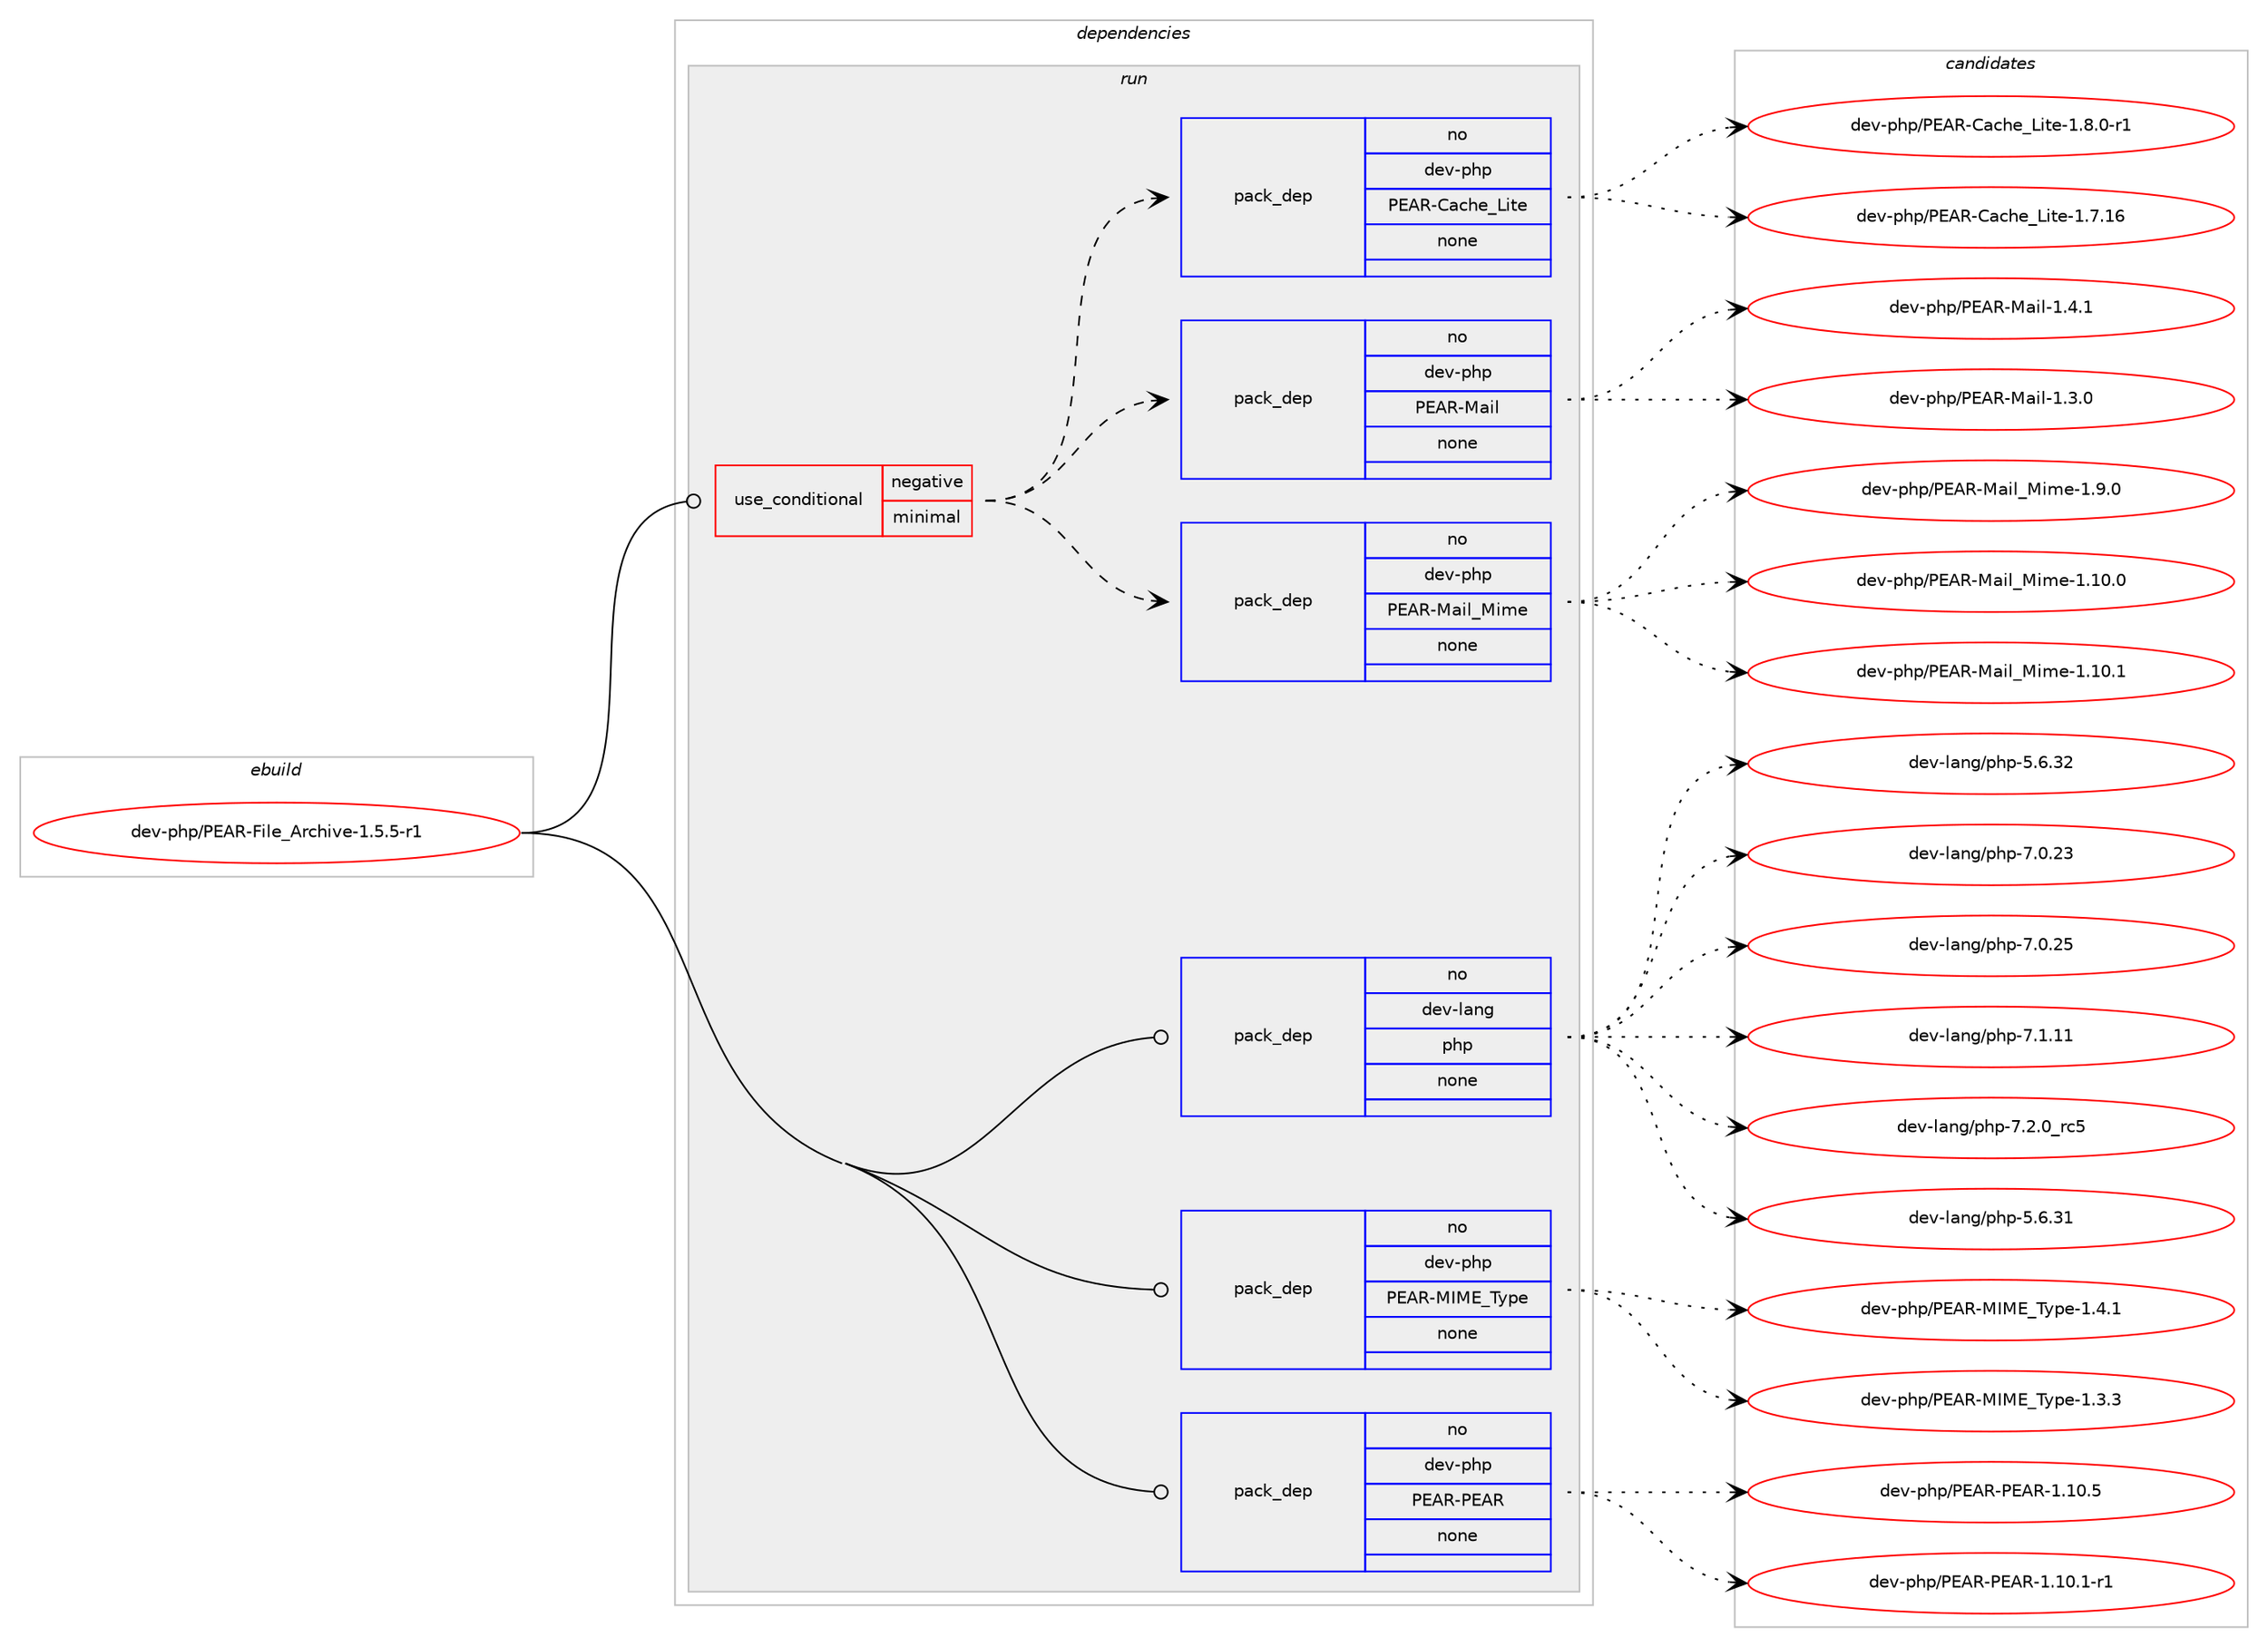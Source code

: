 digraph prolog {

# *************
# Graph options
# *************

newrank=true;
concentrate=true;
compound=true;
graph [rankdir=LR,fontname=Helvetica,fontsize=10,ranksep=1.5];#, ranksep=2.5, nodesep=0.2];
edge  [arrowhead=vee];
node  [fontname=Helvetica,fontsize=10];

# **********
# The ebuild
# **********

subgraph cluster_leftcol {
color=gray;
rank=same;
label=<<i>ebuild</i>>;
id [label="dev-php/PEAR-File_Archive-1.5.5-r1", color=red, width=4, href="../dev-php/PEAR-File_Archive-1.5.5-r1.svg"];
}

# ****************
# The dependencies
# ****************

subgraph cluster_midcol {
color=gray;
label=<<i>dependencies</i>>;
subgraph cluster_compile {
fillcolor="#eeeeee";
style=filled;
label=<<i>compile</i>>;
}
subgraph cluster_compileandrun {
fillcolor="#eeeeee";
style=filled;
label=<<i>compile and run</i>>;
}
subgraph cluster_run {
fillcolor="#eeeeee";
style=filled;
label=<<i>run</i>>;
subgraph cond28343 {
dependency141870 [label=<<TABLE BORDER="0" CELLBORDER="1" CELLSPACING="0" CELLPADDING="4"><TR><TD ROWSPAN="3" CELLPADDING="10">use_conditional</TD></TR><TR><TD>negative</TD></TR><TR><TD>minimal</TD></TR></TABLE>>, shape=none, color=red];
subgraph pack109829 {
dependency141871 [label=<<TABLE BORDER="0" CELLBORDER="1" CELLSPACING="0" CELLPADDING="4" WIDTH="220"><TR><TD ROWSPAN="6" CELLPADDING="30">pack_dep</TD></TR><TR><TD WIDTH="110">no</TD></TR><TR><TD>dev-php</TD></TR><TR><TD>PEAR-Mail_Mime</TD></TR><TR><TD>none</TD></TR><TR><TD></TD></TR></TABLE>>, shape=none, color=blue];
}
dependency141870:e -> dependency141871:w [weight=20,style="dashed",arrowhead="vee"];
subgraph pack109830 {
dependency141872 [label=<<TABLE BORDER="0" CELLBORDER="1" CELLSPACING="0" CELLPADDING="4" WIDTH="220"><TR><TD ROWSPAN="6" CELLPADDING="30">pack_dep</TD></TR><TR><TD WIDTH="110">no</TD></TR><TR><TD>dev-php</TD></TR><TR><TD>PEAR-Mail</TD></TR><TR><TD>none</TD></TR><TR><TD></TD></TR></TABLE>>, shape=none, color=blue];
}
dependency141870:e -> dependency141872:w [weight=20,style="dashed",arrowhead="vee"];
subgraph pack109831 {
dependency141873 [label=<<TABLE BORDER="0" CELLBORDER="1" CELLSPACING="0" CELLPADDING="4" WIDTH="220"><TR><TD ROWSPAN="6" CELLPADDING="30">pack_dep</TD></TR><TR><TD WIDTH="110">no</TD></TR><TR><TD>dev-php</TD></TR><TR><TD>PEAR-Cache_Lite</TD></TR><TR><TD>none</TD></TR><TR><TD></TD></TR></TABLE>>, shape=none, color=blue];
}
dependency141870:e -> dependency141873:w [weight=20,style="dashed",arrowhead="vee"];
}
id:e -> dependency141870:w [weight=20,style="solid",arrowhead="odot"];
subgraph pack109832 {
dependency141874 [label=<<TABLE BORDER="0" CELLBORDER="1" CELLSPACING="0" CELLPADDING="4" WIDTH="220"><TR><TD ROWSPAN="6" CELLPADDING="30">pack_dep</TD></TR><TR><TD WIDTH="110">no</TD></TR><TR><TD>dev-lang</TD></TR><TR><TD>php</TD></TR><TR><TD>none</TD></TR><TR><TD></TD></TR></TABLE>>, shape=none, color=blue];
}
id:e -> dependency141874:w [weight=20,style="solid",arrowhead="odot"];
subgraph pack109833 {
dependency141875 [label=<<TABLE BORDER="0" CELLBORDER="1" CELLSPACING="0" CELLPADDING="4" WIDTH="220"><TR><TD ROWSPAN="6" CELLPADDING="30">pack_dep</TD></TR><TR><TD WIDTH="110">no</TD></TR><TR><TD>dev-php</TD></TR><TR><TD>PEAR-MIME_Type</TD></TR><TR><TD>none</TD></TR><TR><TD></TD></TR></TABLE>>, shape=none, color=blue];
}
id:e -> dependency141875:w [weight=20,style="solid",arrowhead="odot"];
subgraph pack109834 {
dependency141876 [label=<<TABLE BORDER="0" CELLBORDER="1" CELLSPACING="0" CELLPADDING="4" WIDTH="220"><TR><TD ROWSPAN="6" CELLPADDING="30">pack_dep</TD></TR><TR><TD WIDTH="110">no</TD></TR><TR><TD>dev-php</TD></TR><TR><TD>PEAR-PEAR</TD></TR><TR><TD>none</TD></TR><TR><TD></TD></TR></TABLE>>, shape=none, color=blue];
}
id:e -> dependency141876:w [weight=20,style="solid",arrowhead="odot"];
}
}

# **************
# The candidates
# **************

subgraph cluster_choices {
rank=same;
color=gray;
label=<<i>candidates</i>>;

subgraph choice109829 {
color=black;
nodesep=1;
choice100101118451121041124780696582457797105108957710510910145494649484648 [label="dev-php/PEAR-Mail_Mime-1.10.0", color=red, width=4,href="../dev-php/PEAR-Mail_Mime-1.10.0.svg"];
choice100101118451121041124780696582457797105108957710510910145494649484649 [label="dev-php/PEAR-Mail_Mime-1.10.1", color=red, width=4,href="../dev-php/PEAR-Mail_Mime-1.10.1.svg"];
choice1001011184511210411247806965824577971051089577105109101454946574648 [label="dev-php/PEAR-Mail_Mime-1.9.0", color=red, width=4,href="../dev-php/PEAR-Mail_Mime-1.9.0.svg"];
dependency141871:e -> choice100101118451121041124780696582457797105108957710510910145494649484648:w [style=dotted,weight="100"];
dependency141871:e -> choice100101118451121041124780696582457797105108957710510910145494649484649:w [style=dotted,weight="100"];
dependency141871:e -> choice1001011184511210411247806965824577971051089577105109101454946574648:w [style=dotted,weight="100"];
}
subgraph choice109830 {
color=black;
nodesep=1;
choice100101118451121041124780696582457797105108454946514648 [label="dev-php/PEAR-Mail-1.3.0", color=red, width=4,href="../dev-php/PEAR-Mail-1.3.0.svg"];
choice100101118451121041124780696582457797105108454946524649 [label="dev-php/PEAR-Mail-1.4.1", color=red, width=4,href="../dev-php/PEAR-Mail-1.4.1.svg"];
dependency141872:e -> choice100101118451121041124780696582457797105108454946514648:w [style=dotted,weight="100"];
dependency141872:e -> choice100101118451121041124780696582457797105108454946524649:w [style=dotted,weight="100"];
}
subgraph choice109831 {
color=black;
nodesep=1;
choice10010111845112104112478069658245679799104101957610511610145494655464954 [label="dev-php/PEAR-Cache_Lite-1.7.16", color=red, width=4,href="../dev-php/PEAR-Cache_Lite-1.7.16.svg"];
choice1001011184511210411247806965824567979910410195761051161014549465646484511449 [label="dev-php/PEAR-Cache_Lite-1.8.0-r1", color=red, width=4,href="../dev-php/PEAR-Cache_Lite-1.8.0-r1.svg"];
dependency141873:e -> choice10010111845112104112478069658245679799104101957610511610145494655464954:w [style=dotted,weight="100"];
dependency141873:e -> choice1001011184511210411247806965824567979910410195761051161014549465646484511449:w [style=dotted,weight="100"];
}
subgraph choice109832 {
color=black;
nodesep=1;
choice10010111845108971101034711210411245534654465149 [label="dev-lang/php-5.6.31", color=red, width=4,href="../dev-lang/php-5.6.31.svg"];
choice10010111845108971101034711210411245534654465150 [label="dev-lang/php-5.6.32", color=red, width=4,href="../dev-lang/php-5.6.32.svg"];
choice10010111845108971101034711210411245554648465051 [label="dev-lang/php-7.0.23", color=red, width=4,href="../dev-lang/php-7.0.23.svg"];
choice10010111845108971101034711210411245554648465053 [label="dev-lang/php-7.0.25", color=red, width=4,href="../dev-lang/php-7.0.25.svg"];
choice10010111845108971101034711210411245554649464949 [label="dev-lang/php-7.1.11", color=red, width=4,href="../dev-lang/php-7.1.11.svg"];
choice100101118451089711010347112104112455546504648951149953 [label="dev-lang/php-7.2.0_rc5", color=red, width=4,href="../dev-lang/php-7.2.0_rc5.svg"];
dependency141874:e -> choice10010111845108971101034711210411245534654465149:w [style=dotted,weight="100"];
dependency141874:e -> choice10010111845108971101034711210411245534654465150:w [style=dotted,weight="100"];
dependency141874:e -> choice10010111845108971101034711210411245554648465051:w [style=dotted,weight="100"];
dependency141874:e -> choice10010111845108971101034711210411245554648465053:w [style=dotted,weight="100"];
dependency141874:e -> choice10010111845108971101034711210411245554649464949:w [style=dotted,weight="100"];
dependency141874:e -> choice100101118451089711010347112104112455546504648951149953:w [style=dotted,weight="100"];
}
subgraph choice109833 {
color=black;
nodesep=1;
choice10010111845112104112478069658245777377699584121112101454946514651 [label="dev-php/PEAR-MIME_Type-1.3.3", color=red, width=4,href="../dev-php/PEAR-MIME_Type-1.3.3.svg"];
choice10010111845112104112478069658245777377699584121112101454946524649 [label="dev-php/PEAR-MIME_Type-1.4.1", color=red, width=4,href="../dev-php/PEAR-MIME_Type-1.4.1.svg"];
dependency141875:e -> choice10010111845112104112478069658245777377699584121112101454946514651:w [style=dotted,weight="100"];
dependency141875:e -> choice10010111845112104112478069658245777377699584121112101454946524649:w [style=dotted,weight="100"];
}
subgraph choice109834 {
color=black;
nodesep=1;
choice1001011184511210411247806965824580696582454946494846494511449 [label="dev-php/PEAR-PEAR-1.10.1-r1", color=red, width=4,href="../dev-php/PEAR-PEAR-1.10.1-r1.svg"];
choice100101118451121041124780696582458069658245494649484653 [label="dev-php/PEAR-PEAR-1.10.5", color=red, width=4,href="../dev-php/PEAR-PEAR-1.10.5.svg"];
dependency141876:e -> choice1001011184511210411247806965824580696582454946494846494511449:w [style=dotted,weight="100"];
dependency141876:e -> choice100101118451121041124780696582458069658245494649484653:w [style=dotted,weight="100"];
}
}

}
